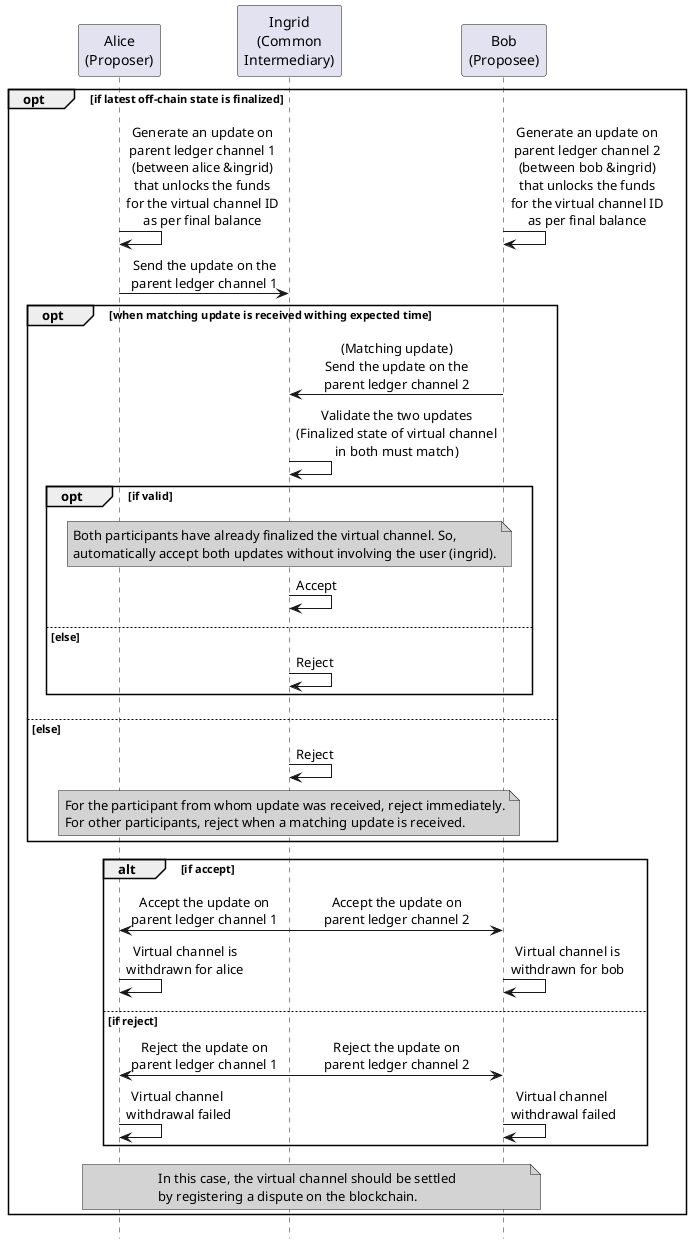 ' SPDX-FileCopyrightText: 2021 Hyperledger
' SPDX-License-Identifier: CC-BY-4.0

@startuml settle_withdraw_virtual
!pragma teoz true
hide footbox
skinparam SequenceMessageAlign center

participant "Alice\n(Proposer)" as alice
participant "Ingrid\n(Common\nIntermediary)" as ingrid
participant "Bob\n(Proposee)" as bob

opt if latest off-chain state is finalized
alice -> alice: Generate an update on\nparent ledger channel 1\n(between alice &ingrid)\nthat unlocks the funds\nfor the virtual channel ID\nas per final balance
&bob -> bob: Generate an update on\nparent ledger channel 2\n(between bob &ingrid)\nthat unlocks the funds\nfor the virtual channel ID\nas per final balance

alice -> ingrid: Send the update on the\nparent ledger channel 1

opt when matching update is received withing expected time
ingrid <- bob: (Matching update)\nSend the update on the\nparent ledger channel 2

ingrid -> ingrid: Validate the two updates\n(Finalized state of virtual channel\nin both must match)

opt if valid
note over ingrid #LightGray
Both participants have already finalized the virtual channel. So,
automatically accept both updates without involving the user (ingrid).
end note
ingrid -> ingrid: Accept
else else
ingrid -> ingrid: Reject
end

else else
ingrid -> ingrid: Reject
note over ingrid #LightGray
For the participant from whom update was received, reject immediately.
For other participants, reject when a matching update is received.
end note
end

alt if accept
alice <- ingrid: Accept the update on\nparent ledger channel 1
&ingrid -> bob: Accept the update on\nparent ledger channel 2

alice -> alice: Virtual channel is\nwithdrawn for alice
&bob -> bob: Virtual channel is\nwithdrawn for bob

else if reject
alice <- ingrid: Reject the update on\nparent ledger channel 1
&ingrid -> bob: Reject the update on\nparent ledger channel 2

alice -> alice: Virtual channel \nwithdrawal failed
&bob -> bob: Virtual channel \nwithdrawal failed
end
note over alice, bob #LightGray
In this case, the virtual channel should be settled
by registering a dispute on the blockchain.
end note

end

@enduml
